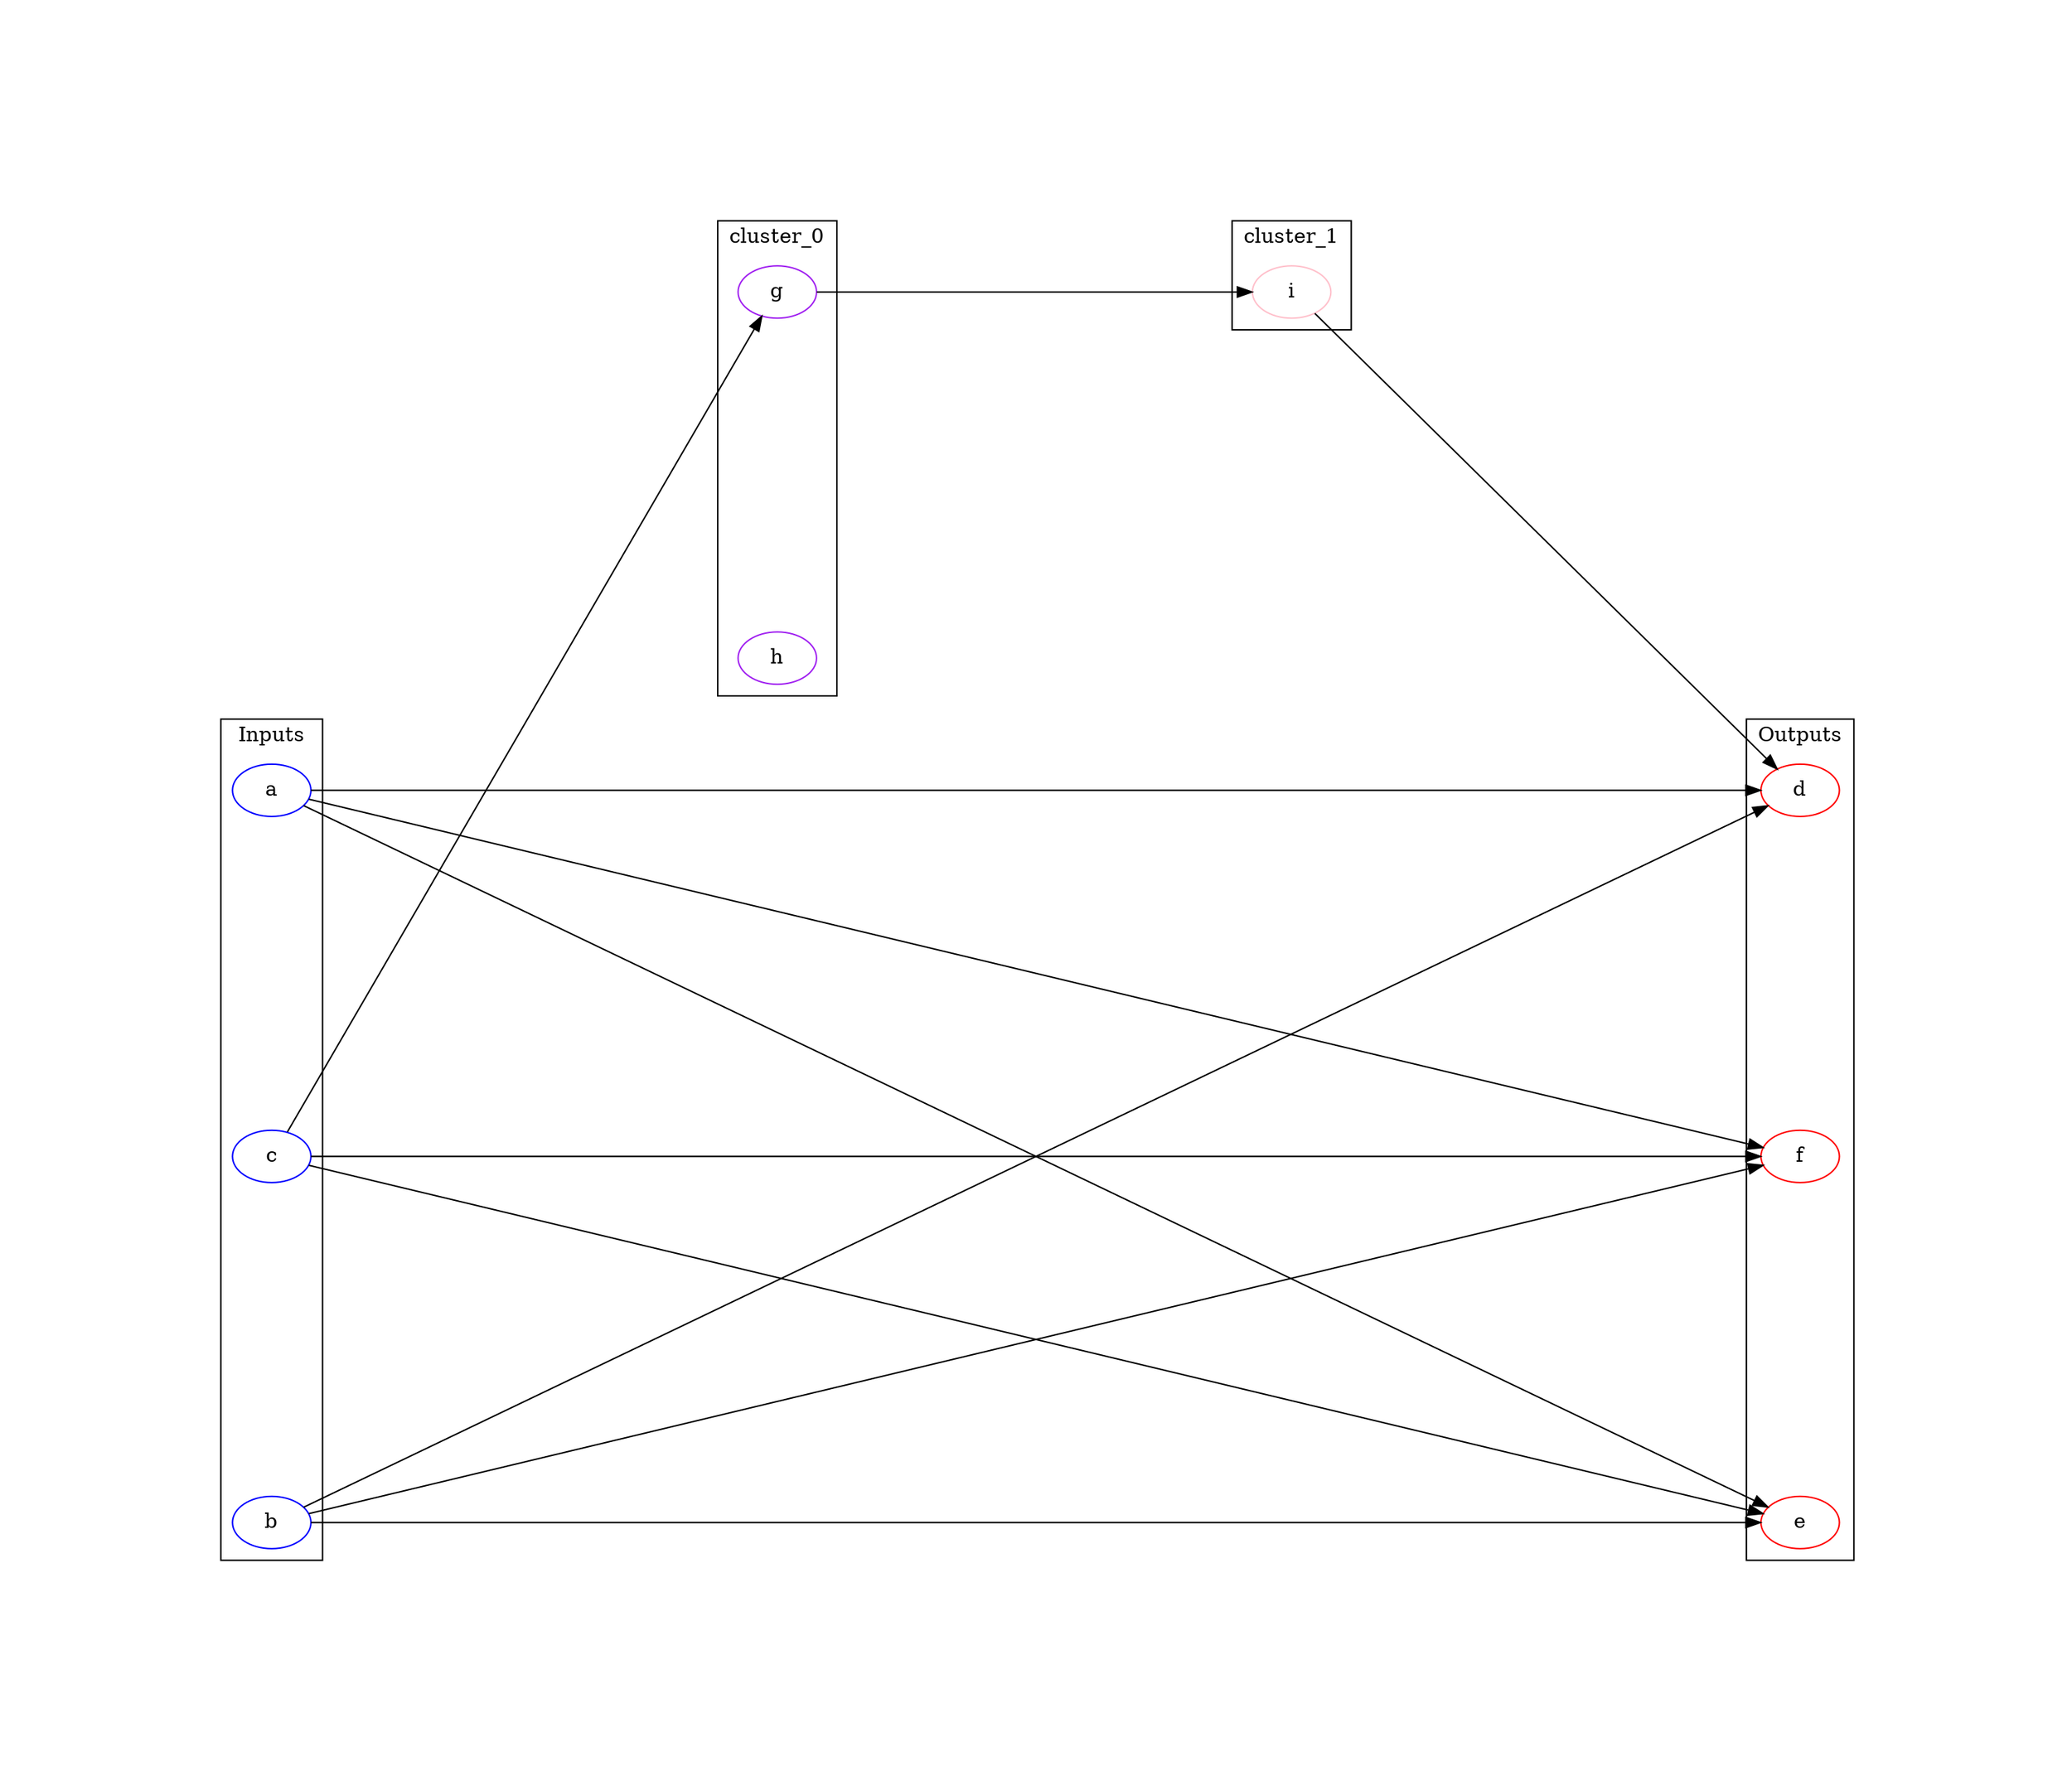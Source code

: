 // Graph
digraph {
	graph [nodesep=3 pad=2 rankdir=LR ranksep=4 size="2000,2000" splines=line]
		edge [color=black]
		subgraph cluster_0 {
			graph [label=cluster_0 rank=0 rankdir=LR]
				g [color=purple]
		}
		subgraph cluster_0 {
			graph [label=cluster_0 rank=0 rankdir=LR]
				h [color=purple]
		}
		subgraph cluster_Inputs {
			graph [label=Inputs rank=min rankdir=LR]
				a [color=blue]
		}
		subgraph cluster_Inputs {
			graph [label=Inputs rank=min rankdir=LR]
				c [color=blue]
		}
		subgraph cluster_Inputs {
			graph [label=Inputs rank=min rankdir=LR]
				b [color=blue]
		}
		subgraph cluster_1 {
			graph [label=cluster_1 rank=1 rankdir=LR]
				i [color=pink]
		}
		subgraph cluster_Outputs {
			graph [label=Outputs rank=max rankdir=LR]
				e [color=red]
		}
		subgraph cluster_Outputs {
			graph [label=Outputs rank=max rankdir=LR]
				d [color=red]
		}
		subgraph cluster_Outputs {
			graph [label=Outputs rank=max rankdir=LR]
				f [color=red]
		}
			g -> i
			a -> e
			a -> d
			a -> f
			c -> e
			c -> g
			c -> f
			b -> e
			b -> d
			b -> f
			i -> d
}